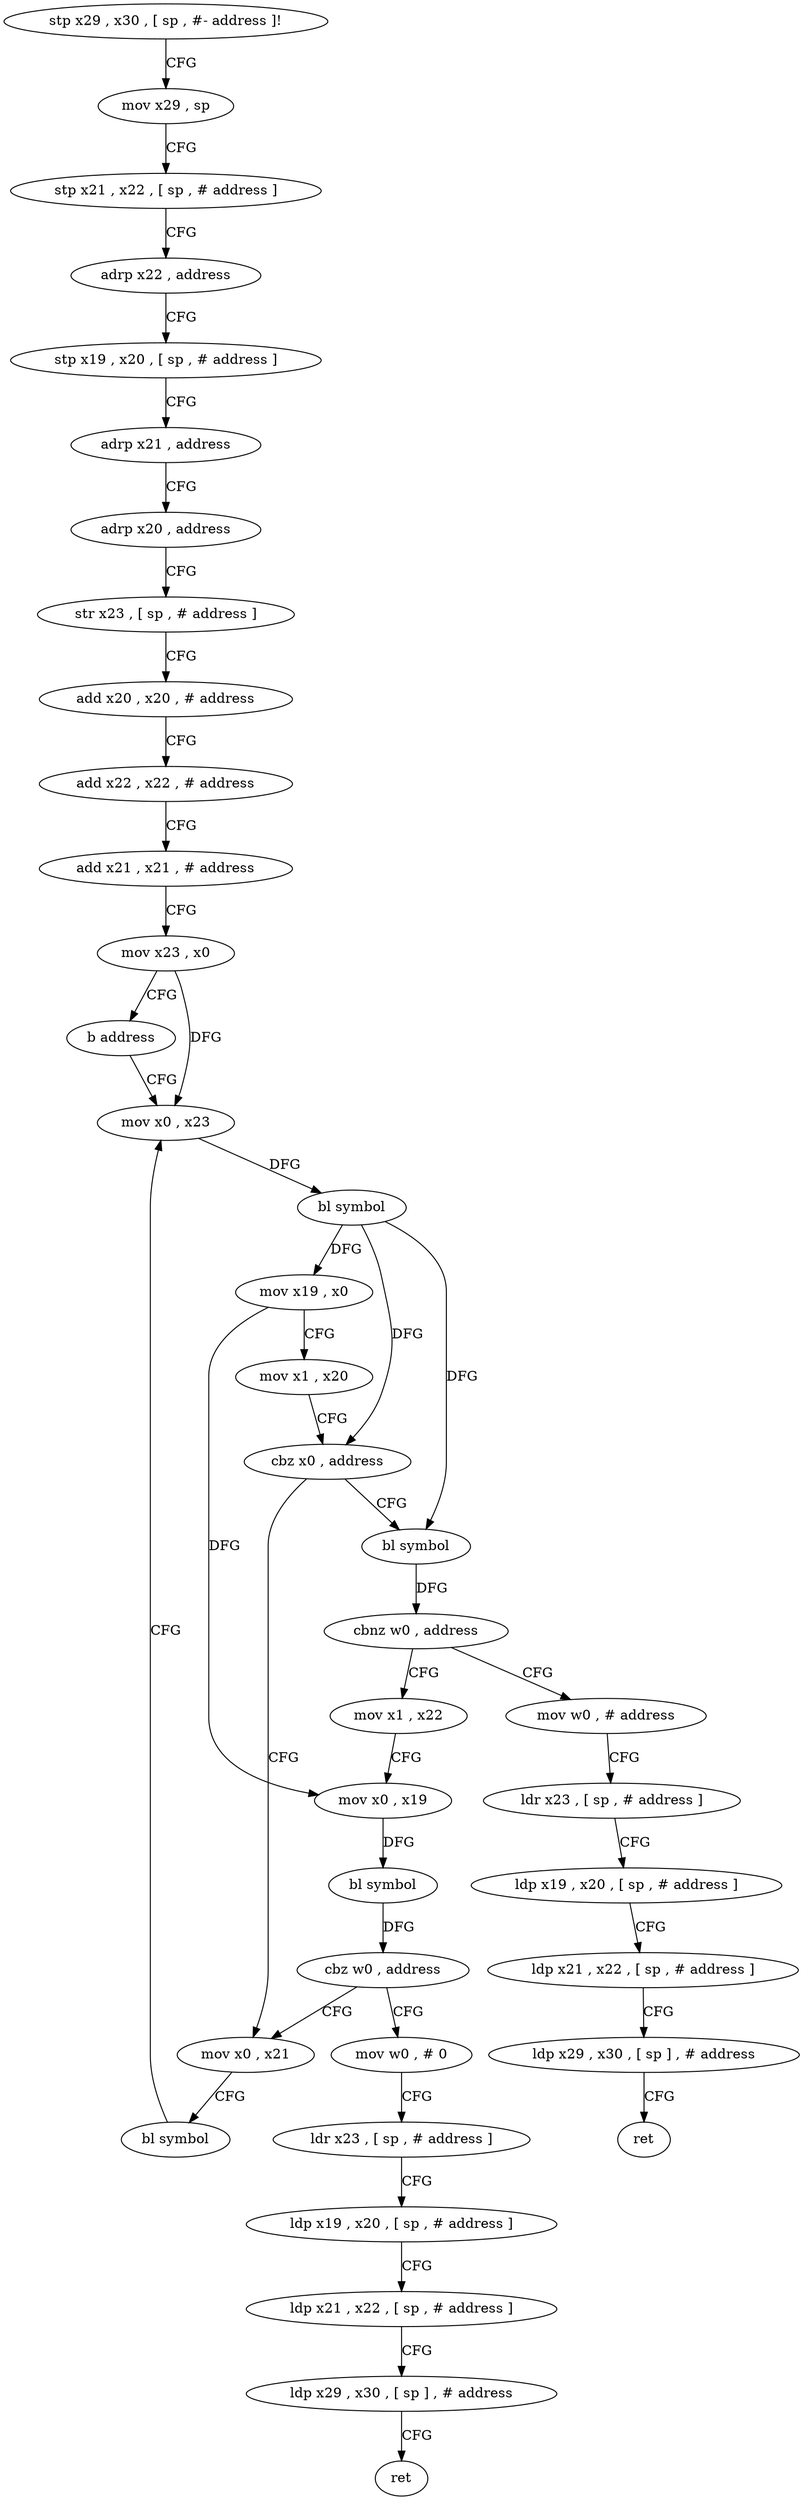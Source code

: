 digraph "func" {
"4216392" [label = "stp x29 , x30 , [ sp , #- address ]!" ]
"4216396" [label = "mov x29 , sp" ]
"4216400" [label = "stp x21 , x22 , [ sp , # address ]" ]
"4216404" [label = "adrp x22 , address" ]
"4216408" [label = "stp x19 , x20 , [ sp , # address ]" ]
"4216412" [label = "adrp x21 , address" ]
"4216416" [label = "adrp x20 , address" ]
"4216420" [label = "str x23 , [ sp , # address ]" ]
"4216424" [label = "add x20 , x20 , # address" ]
"4216428" [label = "add x22 , x22 , # address" ]
"4216432" [label = "add x21 , x21 , # address" ]
"4216436" [label = "mov x23 , x0" ]
"4216440" [label = "b address" ]
"4216472" [label = "mov x0 , x23" ]
"4216476" [label = "bl symbol" ]
"4216480" [label = "mov x19 , x0" ]
"4216484" [label = "mov x1 , x20" ]
"4216488" [label = "cbz x0 , address" ]
"4216464" [label = "mov x0 , x21" ]
"4216492" [label = "bl symbol" ]
"4216468" [label = "bl symbol" ]
"4216496" [label = "cbnz w0 , address" ]
"4216448" [label = "mov x1 , x22" ]
"4216500" [label = "mov w0 , # address" ]
"4216452" [label = "mov x0 , x19" ]
"4216456" [label = "bl symbol" ]
"4216460" [label = "cbz w0 , address" ]
"4216528" [label = "mov w0 , # 0" ]
"4216504" [label = "ldr x23 , [ sp , # address ]" ]
"4216508" [label = "ldp x19 , x20 , [ sp , # address ]" ]
"4216512" [label = "ldp x21 , x22 , [ sp , # address ]" ]
"4216516" [label = "ldp x29 , x30 , [ sp ] , # address" ]
"4216520" [label = "ret" ]
"4216532" [label = "ldr x23 , [ sp , # address ]" ]
"4216536" [label = "ldp x19 , x20 , [ sp , # address ]" ]
"4216540" [label = "ldp x21 , x22 , [ sp , # address ]" ]
"4216544" [label = "ldp x29 , x30 , [ sp ] , # address" ]
"4216548" [label = "ret" ]
"4216392" -> "4216396" [ label = "CFG" ]
"4216396" -> "4216400" [ label = "CFG" ]
"4216400" -> "4216404" [ label = "CFG" ]
"4216404" -> "4216408" [ label = "CFG" ]
"4216408" -> "4216412" [ label = "CFG" ]
"4216412" -> "4216416" [ label = "CFG" ]
"4216416" -> "4216420" [ label = "CFG" ]
"4216420" -> "4216424" [ label = "CFG" ]
"4216424" -> "4216428" [ label = "CFG" ]
"4216428" -> "4216432" [ label = "CFG" ]
"4216432" -> "4216436" [ label = "CFG" ]
"4216436" -> "4216440" [ label = "CFG" ]
"4216436" -> "4216472" [ label = "DFG" ]
"4216440" -> "4216472" [ label = "CFG" ]
"4216472" -> "4216476" [ label = "DFG" ]
"4216476" -> "4216480" [ label = "DFG" ]
"4216476" -> "4216488" [ label = "DFG" ]
"4216476" -> "4216492" [ label = "DFG" ]
"4216480" -> "4216484" [ label = "CFG" ]
"4216480" -> "4216452" [ label = "DFG" ]
"4216484" -> "4216488" [ label = "CFG" ]
"4216488" -> "4216464" [ label = "CFG" ]
"4216488" -> "4216492" [ label = "CFG" ]
"4216464" -> "4216468" [ label = "CFG" ]
"4216492" -> "4216496" [ label = "DFG" ]
"4216468" -> "4216472" [ label = "CFG" ]
"4216496" -> "4216448" [ label = "CFG" ]
"4216496" -> "4216500" [ label = "CFG" ]
"4216448" -> "4216452" [ label = "CFG" ]
"4216500" -> "4216504" [ label = "CFG" ]
"4216452" -> "4216456" [ label = "DFG" ]
"4216456" -> "4216460" [ label = "DFG" ]
"4216460" -> "4216528" [ label = "CFG" ]
"4216460" -> "4216464" [ label = "CFG" ]
"4216528" -> "4216532" [ label = "CFG" ]
"4216504" -> "4216508" [ label = "CFG" ]
"4216508" -> "4216512" [ label = "CFG" ]
"4216512" -> "4216516" [ label = "CFG" ]
"4216516" -> "4216520" [ label = "CFG" ]
"4216532" -> "4216536" [ label = "CFG" ]
"4216536" -> "4216540" [ label = "CFG" ]
"4216540" -> "4216544" [ label = "CFG" ]
"4216544" -> "4216548" [ label = "CFG" ]
}
